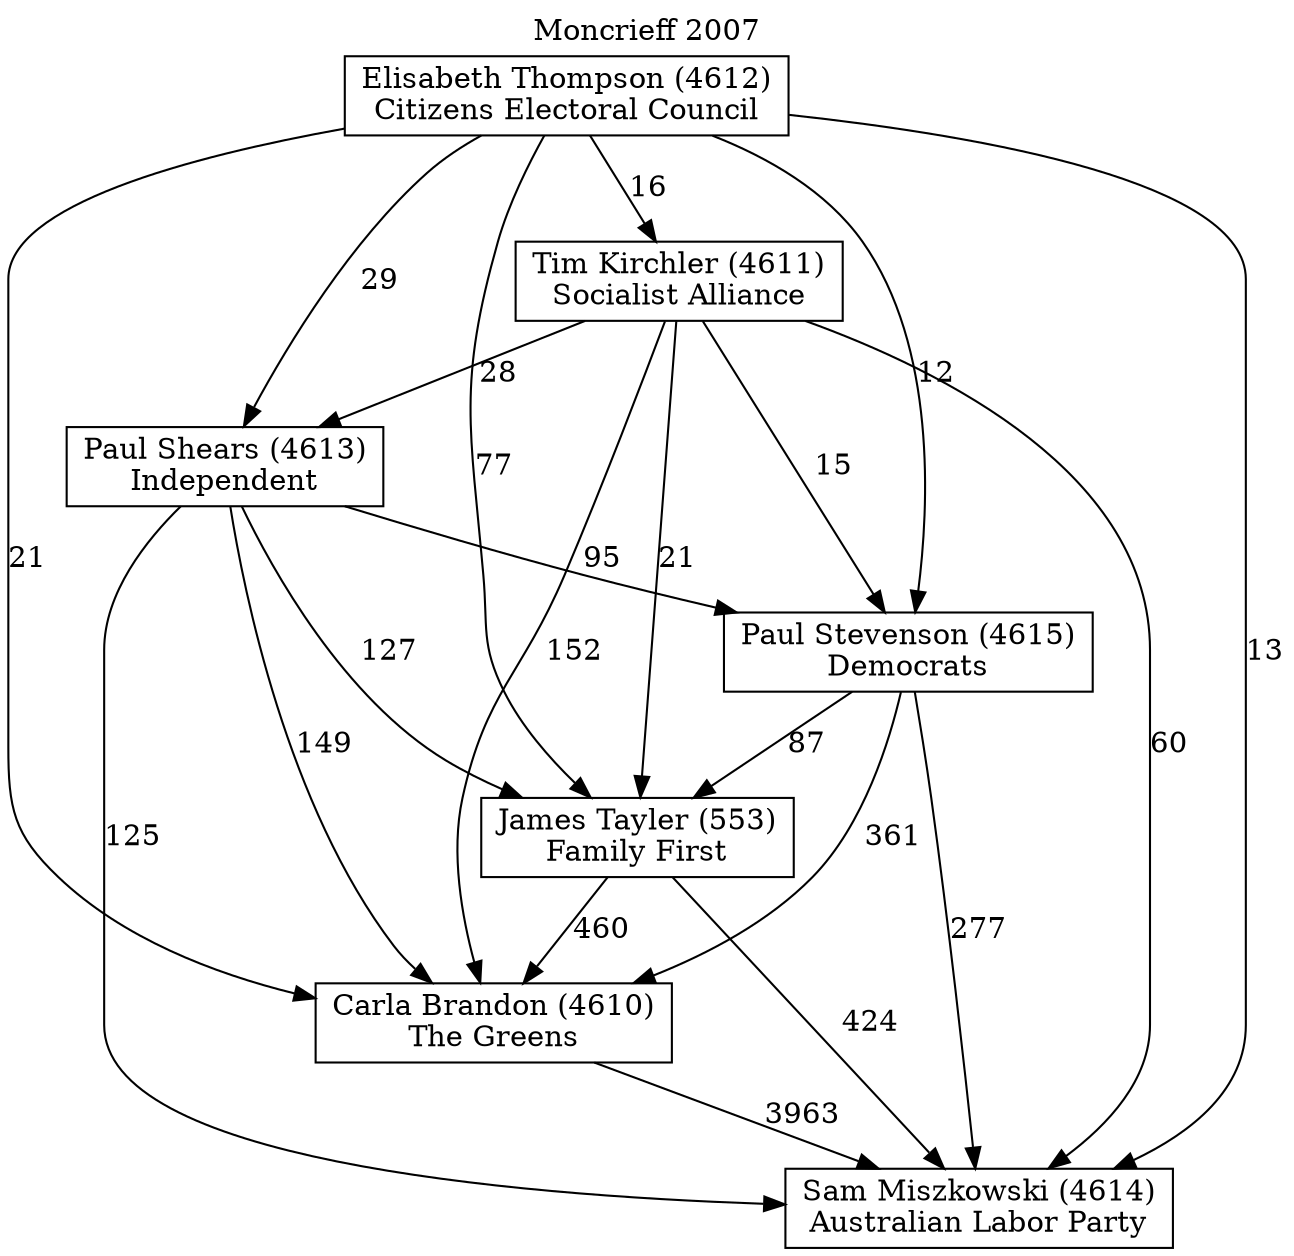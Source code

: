 // House preference flow
digraph "Sam Miszkowski (4614)_Moncrieff_2007" {
	graph [label="Moncrieff 2007" labelloc=t mclimit=10]
	node [shape=box]
	"Carla Brandon (4610)" [label="Carla Brandon (4610)
The Greens"]
	"Elisabeth Thompson (4612)" [label="Elisabeth Thompson (4612)
Citizens Electoral Council"]
	"James Tayler (553)" [label="James Tayler (553)
Family First"]
	"Paul Shears (4613)" [label="Paul Shears (4613)
Independent"]
	"Paul Stevenson (4615)" [label="Paul Stevenson (4615)
Democrats"]
	"Sam Miszkowski (4614)" [label="Sam Miszkowski (4614)
Australian Labor Party"]
	"Tim Kirchler (4611)" [label="Tim Kirchler (4611)
Socialist Alliance"]
	"Carla Brandon (4610)" -> "Sam Miszkowski (4614)" [label=3963]
	"Elisabeth Thompson (4612)" -> "Carla Brandon (4610)" [label=21]
	"Elisabeth Thompson (4612)" -> "James Tayler (553)" [label=77]
	"Elisabeth Thompson (4612)" -> "Paul Shears (4613)" [label=29]
	"Elisabeth Thompson (4612)" -> "Paul Stevenson (4615)" [label=12]
	"Elisabeth Thompson (4612)" -> "Sam Miszkowski (4614)" [label=13]
	"Elisabeth Thompson (4612)" -> "Tim Kirchler (4611)" [label=16]
	"James Tayler (553)" -> "Carla Brandon (4610)" [label=460]
	"James Tayler (553)" -> "Sam Miszkowski (4614)" [label=424]
	"Paul Shears (4613)" -> "Carla Brandon (4610)" [label=149]
	"Paul Shears (4613)" -> "James Tayler (553)" [label=127]
	"Paul Shears (4613)" -> "Paul Stevenson (4615)" [label=95]
	"Paul Shears (4613)" -> "Sam Miszkowski (4614)" [label=125]
	"Paul Stevenson (4615)" -> "Carla Brandon (4610)" [label=361]
	"Paul Stevenson (4615)" -> "James Tayler (553)" [label=87]
	"Paul Stevenson (4615)" -> "Sam Miszkowski (4614)" [label=277]
	"Tim Kirchler (4611)" -> "Carla Brandon (4610)" [label=152]
	"Tim Kirchler (4611)" -> "James Tayler (553)" [label=21]
	"Tim Kirchler (4611)" -> "Paul Shears (4613)" [label=28]
	"Tim Kirchler (4611)" -> "Paul Stevenson (4615)" [label=15]
	"Tim Kirchler (4611)" -> "Sam Miszkowski (4614)" [label=60]
}
